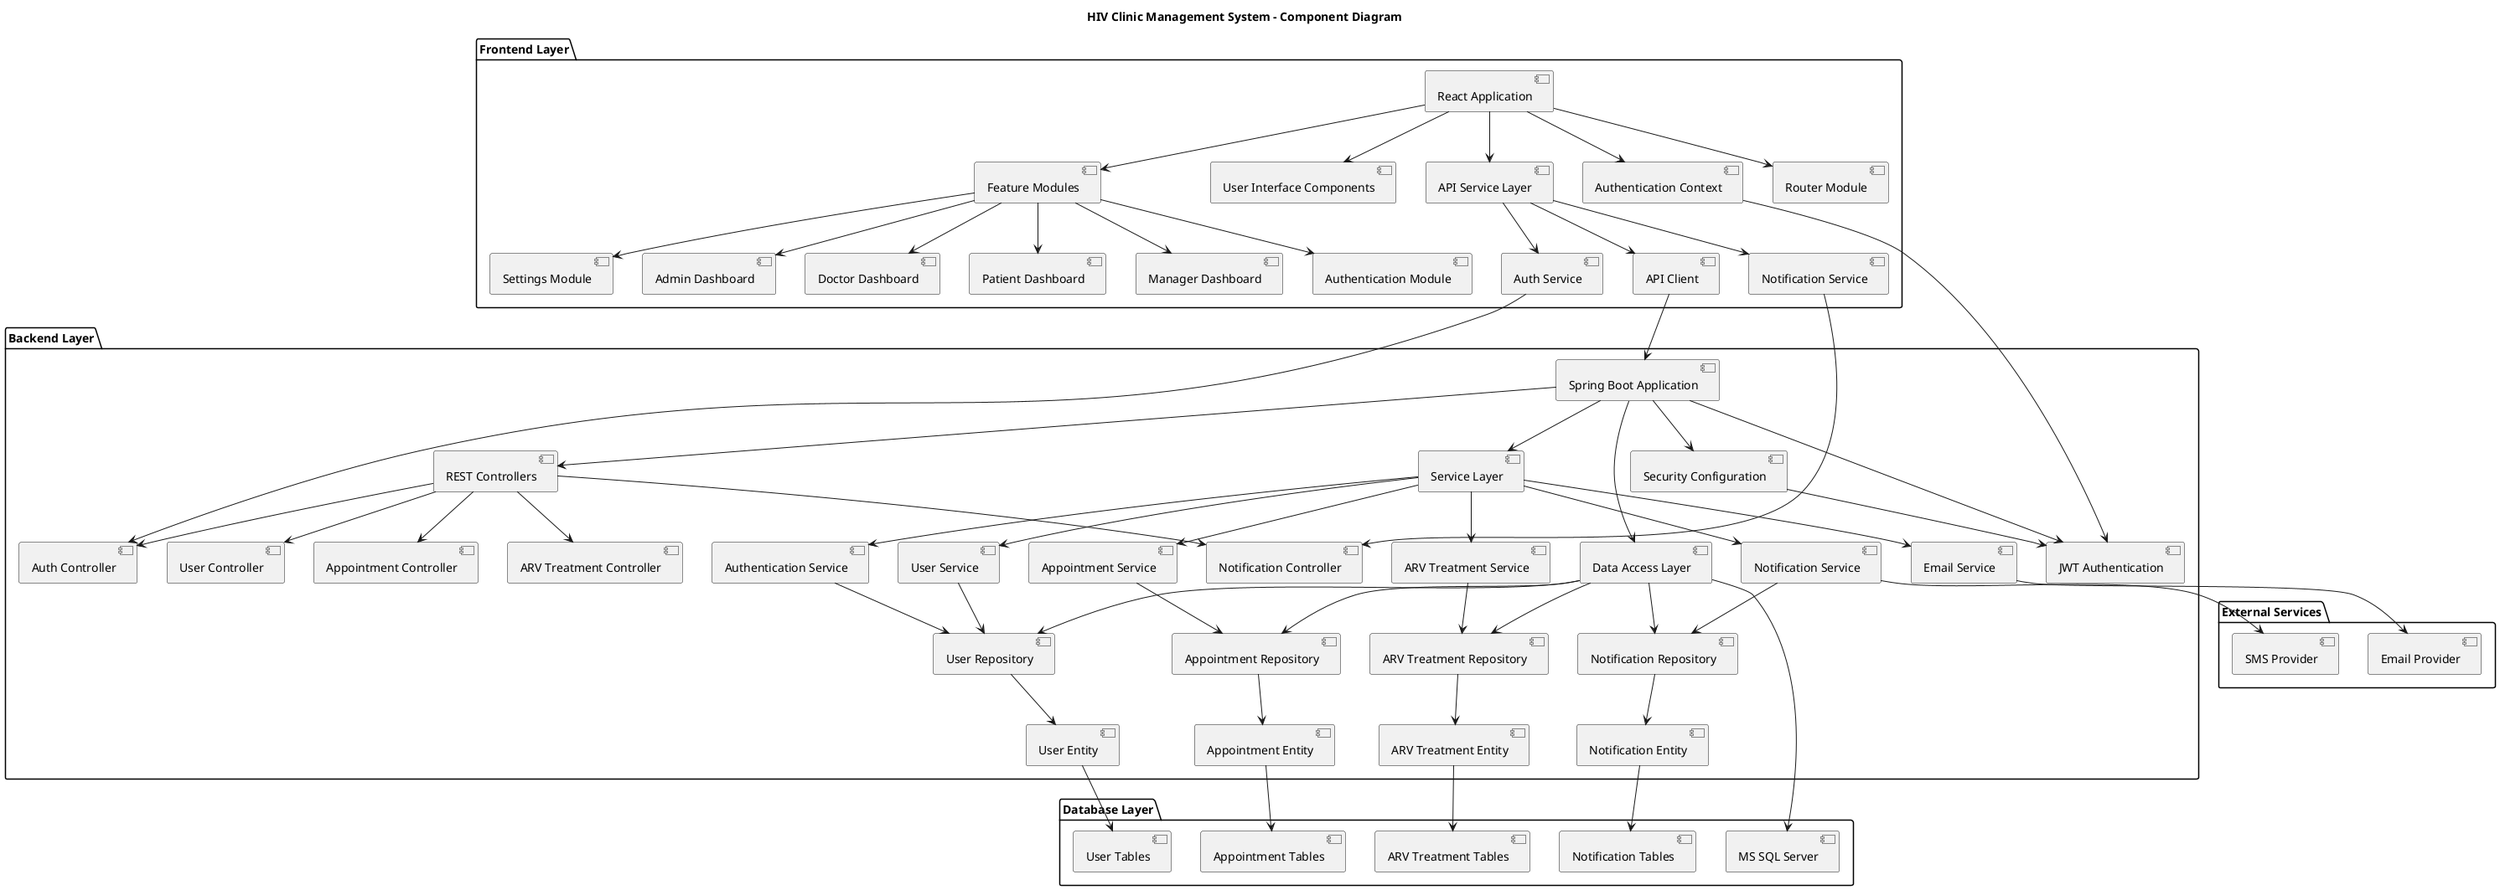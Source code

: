 @startuml
title HIV Clinic Management System - Component Diagram

package "Frontend Layer" {
    [React Application] as ReactApp
    [Authentication Context] as AuthContext
    [User Interface Components] as UIComponents
    [Feature Modules] as FeatureModules
    [API Service Layer] as APIServices
    [Router Module] as Router
    
    [Admin Dashboard] as AdminDash
    [Doctor Dashboard] as DoctorDash
    [Patient Dashboard] as PatientDash
    [Manager Dashboard] as ManagerDash
    [Authentication Module] as AuthModule
    [Settings Module] as SettingsModule
    
    [Auth Service] as AuthService
    [Notification Service] as NotificationService
    [API Client] as APIClient
}

package "Backend Layer" {
    [Spring Boot Application] as SpringApp
    [Security Configuration] as SecurityConfig
    [JWT Authentication] as JWTAuth
    [REST Controllers] as Controllers
    [Service Layer] as Services
    [Data Access Layer] as DataAccess
    
    [Auth Controller] as AuthController
    [Appointment Controller] as AppointmentController
    [Notification Controller] as NotificationController
    [ARV Treatment Controller] as ARVController
    [User Controller] as UserController
    
    [Authentication Service] as AuthServiceBackend
    [Appointment Service] as AppointmentService
    [Notification Service] as NotificationServiceBackend
    [ARV Treatment Service] as ARVService
    [User Service] as UserService
    [Email Service] as EmailService
    
    [User Repository] as UserRepo
    [Appointment Repository] as AppointmentRepo
    [Notification Repository] as NotificationRepo
    [ARV Treatment Repository] as ARVRepo
    
    [User Entity] as UserEntity
    [Appointment Entity] as AppointmentEntity
    [Notification Entity] as NotificationEntity
    [ARV Treatment Entity] as ARVEntity
}

package "Database Layer" {
    database [MS SQL Server] as Database
    [User Tables] as UserTables
    [Appointment Tables] as AppointmentTables
    [Notification Tables] as NotificationTables
    [ARV Treatment Tables] as ARVTables
}

package "External Services" {
    [Email Provider] as EmailProvider
    [SMS Provider] as SMSProvider
}

ReactApp --> UIComponents
ReactApp --> FeatureModules
ReactApp --> APIServices
ReactApp --> AuthContext
ReactApp --> Router

FeatureModules --> AdminDash
FeatureModules --> DoctorDash
FeatureModules --> PatientDash
FeatureModules --> ManagerDash
FeatureModules --> AuthModule
FeatureModules --> SettingsModule

APIServices --> AuthService
APIServices --> NotificationService
APIServices --> APIClient

APIClient --> SpringApp
AuthService --> AuthController
NotificationService --> NotificationController

SpringApp --> SecurityConfig
SpringApp --> JWTAuth
SpringApp --> Controllers
SpringApp --> Services
SpringApp --> DataAccess

Controllers --> AuthController
Controllers --> AppointmentController
Controllers --> NotificationController
Controllers --> ARVController
Controllers --> UserController

Services --> AuthServiceBackend
Services --> AppointmentService
Services --> NotificationServiceBackend
Services --> ARVService
Services --> UserService
Services --> EmailService

DataAccess --> UserRepo
DataAccess --> AppointmentRepo
DataAccess --> NotificationRepo
DataAccess --> ARVRepo

AuthServiceBackend --> UserRepo
AppointmentService --> AppointmentRepo
NotificationServiceBackend --> NotificationRepo
ARVService --> ARVRepo
UserService --> UserRepo

UserRepo --> UserEntity
AppointmentRepo --> AppointmentEntity
NotificationRepo --> NotificationEntity
ARVRepo --> ARVEntity

DataAccess --> Database
UserEntity --> UserTables
AppointmentEntity --> AppointmentTables
NotificationEntity --> NotificationTables
ARVEntity --> ARVTables

EmailService --> EmailProvider
NotificationServiceBackend --> SMSProvider

AuthContext --> JWTAuth
SecurityConfig --> JWTAuth

@enduml